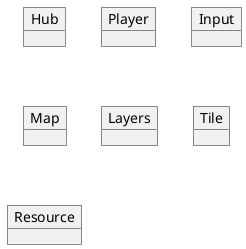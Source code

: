 @startuml
'https://plantuml.com/object-diagram


'Place where player would spend resources, upgrade skills'
object Hub

object Player

object Input

'Map start'
object Map{
    
}

object Layers{

}

object Tile{

}

object Resource{

}
'Map end'

@enduml
